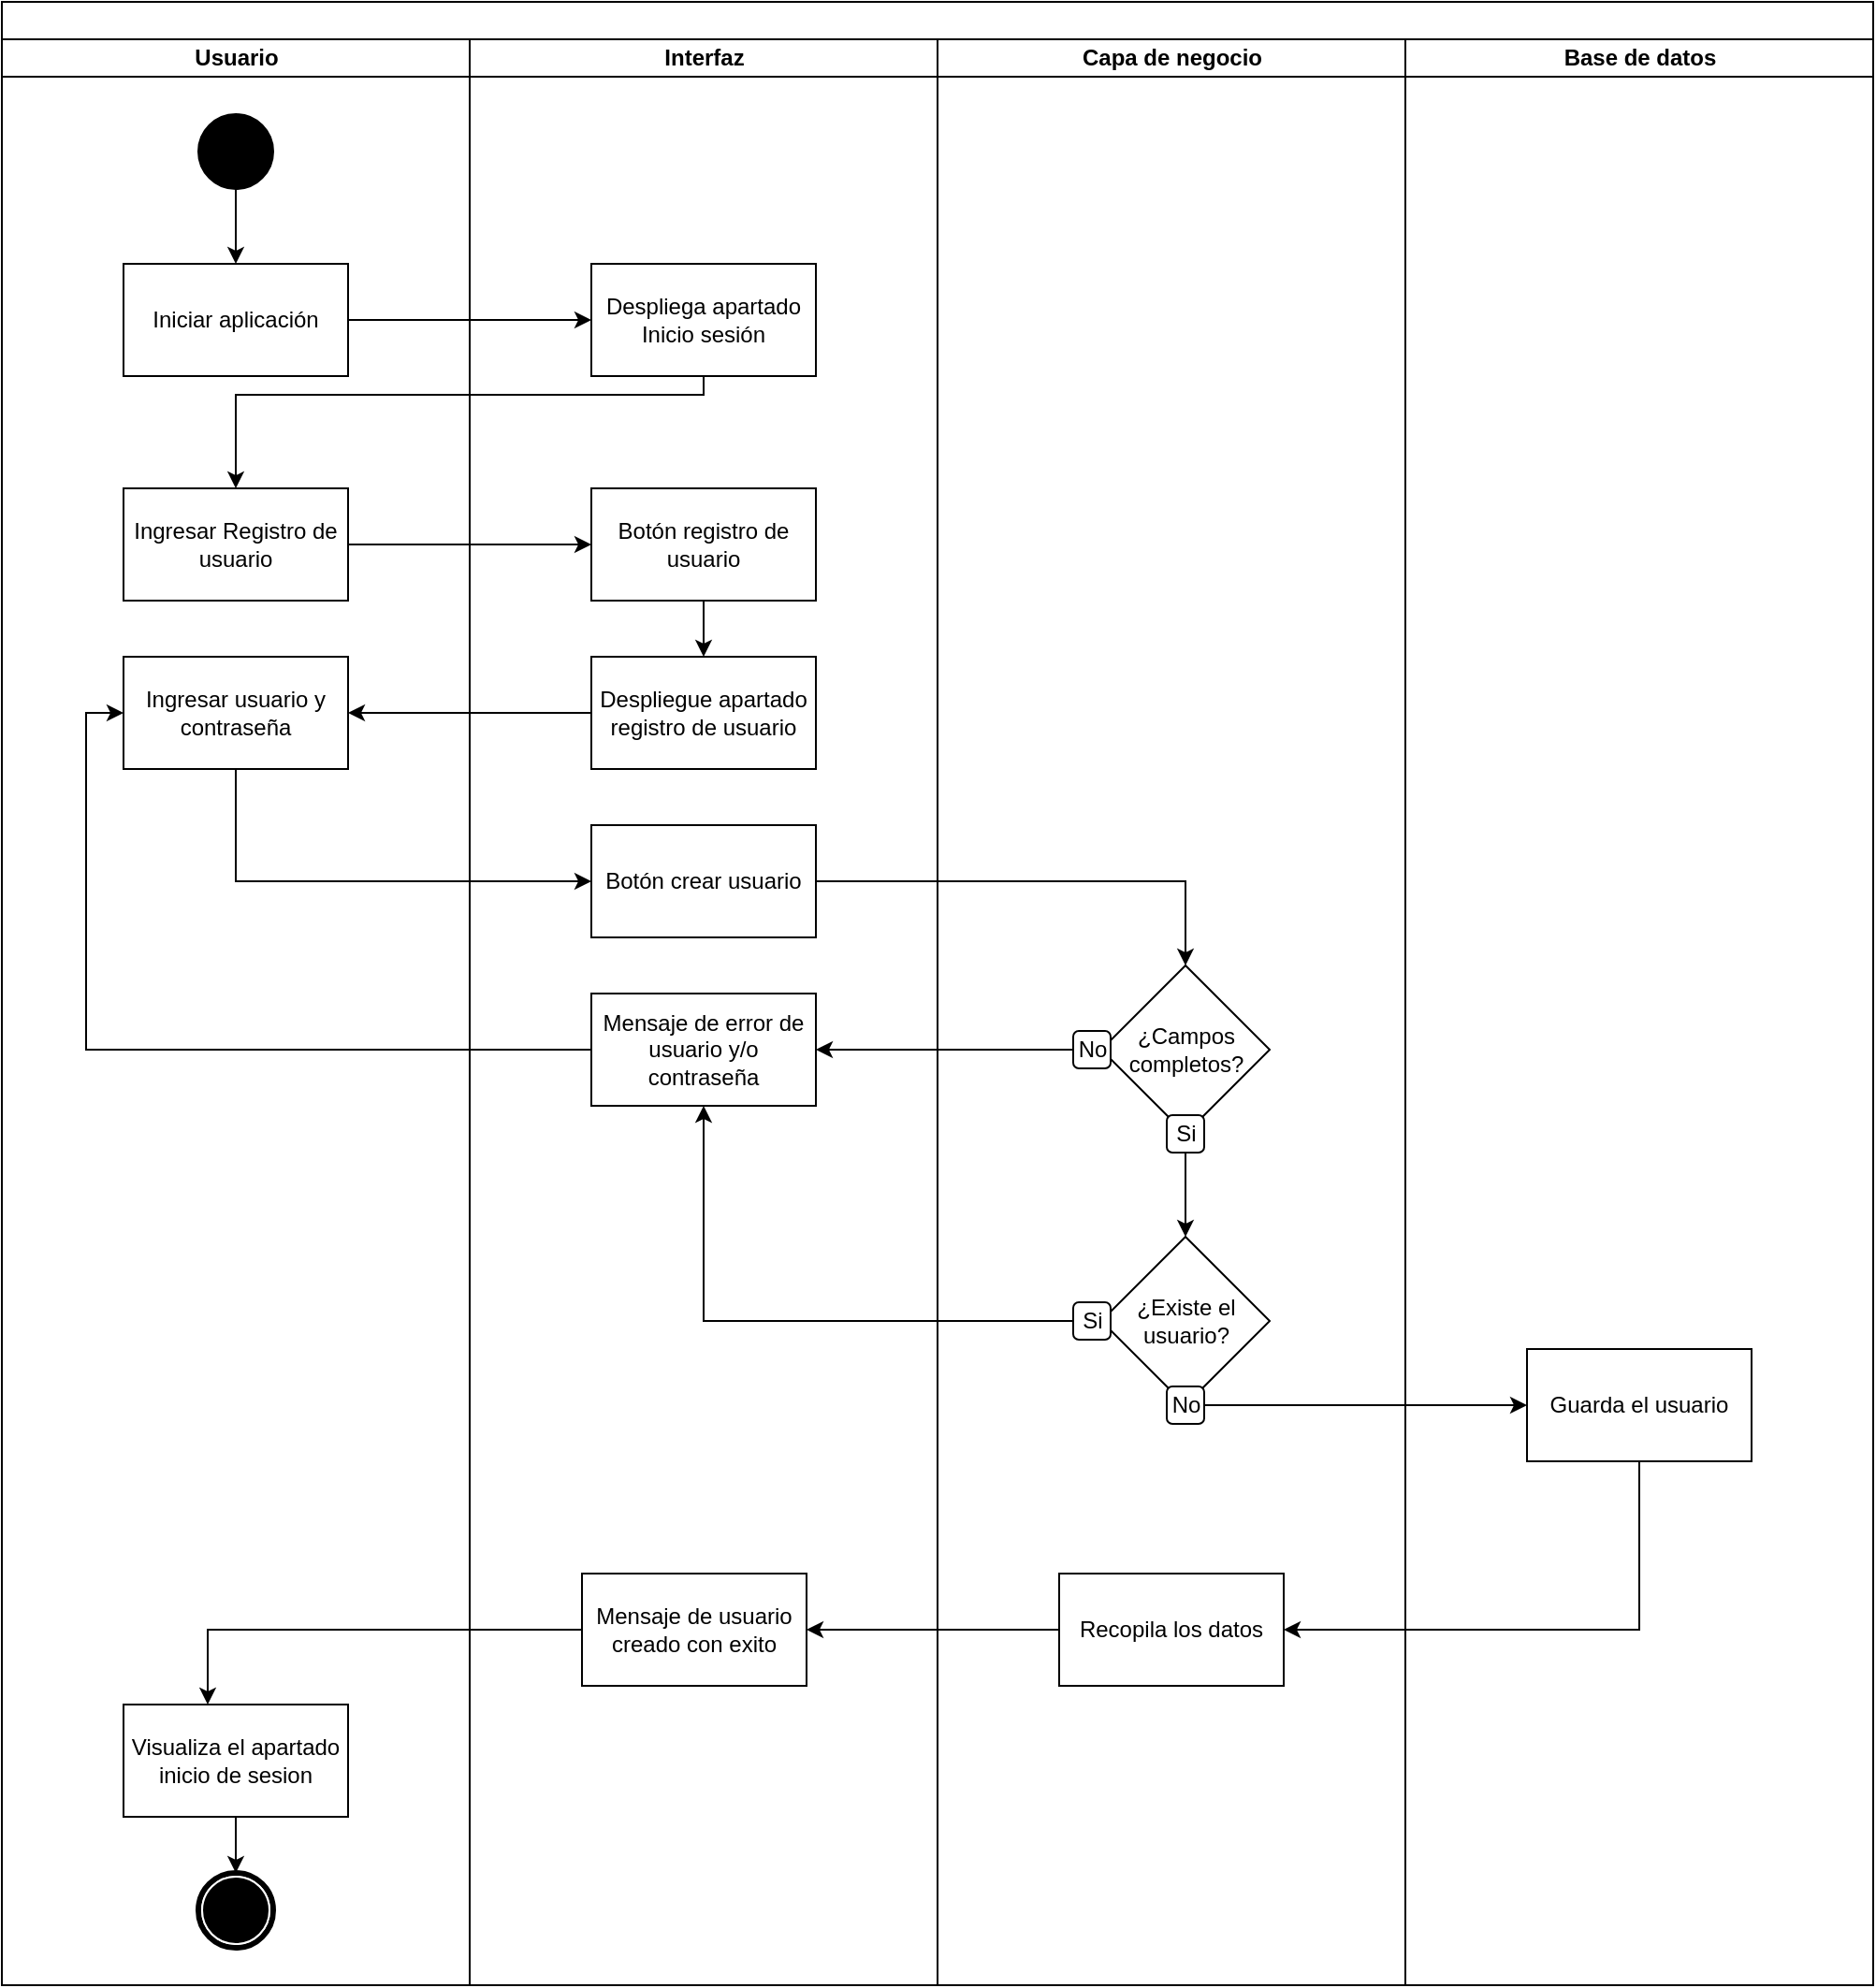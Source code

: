 <mxfile version="24.7.14">
  <diagram name="Página-1" id="3ERqFXelpWX4h_zWqFgs">
    <mxGraphModel grid="1" page="1" gridSize="10" guides="1" tooltips="1" connect="1" arrows="1" fold="1" pageScale="1" pageWidth="827" pageHeight="1169" math="0" shadow="0">
      <root>
        <mxCell id="0" />
        <mxCell id="1" parent="0" />
        <mxCell id="4J5Ed5LZJGo_F6osCuhS-1" value="" style="swimlane;html=1;childLayout=stackLayout;startSize=20;rounded=0;shadow=0;comic=0;labelBackgroundColor=none;strokeWidth=1;fontFamily=Verdana;fontSize=12;align=center;direction=east;" vertex="1" parent="1">
          <mxGeometry x="320" y="20" width="1000" height="1060" as="geometry">
            <mxRectangle y="20" width="70" height="30" as="alternateBounds" />
          </mxGeometry>
        </mxCell>
        <mxCell id="4J5Ed5LZJGo_F6osCuhS-2" value="Usuario" style="swimlane;html=1;startSize=20;" vertex="1" parent="4J5Ed5LZJGo_F6osCuhS-1">
          <mxGeometry y="20" width="250" height="1040" as="geometry" />
        </mxCell>
        <mxCell id="4J5Ed5LZJGo_F6osCuhS-3" style="edgeStyle=orthogonalEdgeStyle;rounded=0;orthogonalLoop=1;jettySize=auto;html=1;entryX=0.5;entryY=0;entryDx=0;entryDy=0;" edge="1" parent="4J5Ed5LZJGo_F6osCuhS-2" source="4J5Ed5LZJGo_F6osCuhS-4" target="4J5Ed5LZJGo_F6osCuhS-6">
          <mxGeometry relative="1" as="geometry" />
        </mxCell>
        <mxCell id="4J5Ed5LZJGo_F6osCuhS-4" value="" style="ellipse;whiteSpace=wrap;html=1;rounded=0;shadow=0;comic=0;labelBackgroundColor=none;strokeWidth=1;fillColor=#000000;fontFamily=Verdana;fontSize=12;align=center;" vertex="1" parent="4J5Ed5LZJGo_F6osCuhS-2">
          <mxGeometry x="105" y="40" width="40" height="40" as="geometry" />
        </mxCell>
        <mxCell id="4J5Ed5LZJGo_F6osCuhS-5" value="" style="shape=mxgraph.bpmn.shape;html=1;verticalLabelPosition=bottom;labelBackgroundColor=#ffffff;verticalAlign=top;perimeter=ellipsePerimeter;outline=end;symbol=terminate;rounded=0;shadow=0;comic=0;strokeWidth=1;fontFamily=Verdana;fontSize=12;align=center;" vertex="1" parent="4J5Ed5LZJGo_F6osCuhS-2">
          <mxGeometry x="105" y="980" width="40" height="40" as="geometry" />
        </mxCell>
        <mxCell id="4J5Ed5LZJGo_F6osCuhS-6" value="Iniciar aplicación" style="rounded=0;whiteSpace=wrap;html=1;" vertex="1" parent="4J5Ed5LZJGo_F6osCuhS-2">
          <mxGeometry x="65" y="120" width="120" height="60" as="geometry" />
        </mxCell>
        <mxCell id="4J5Ed5LZJGo_F6osCuhS-7" value="Ingresar Registro de usuario" style="whiteSpace=wrap;html=1;rounded=0;" vertex="1" parent="4J5Ed5LZJGo_F6osCuhS-2">
          <mxGeometry x="65" y="240" width="120" height="60" as="geometry" />
        </mxCell>
        <mxCell id="4J5Ed5LZJGo_F6osCuhS-8" style="edgeStyle=orthogonalEdgeStyle;rounded=0;orthogonalLoop=1;jettySize=auto;html=1;" edge="1" parent="4J5Ed5LZJGo_F6osCuhS-2" source="4J5Ed5LZJGo_F6osCuhS-9" target="4J5Ed5LZJGo_F6osCuhS-5">
          <mxGeometry relative="1" as="geometry" />
        </mxCell>
        <mxCell id="4J5Ed5LZJGo_F6osCuhS-9" value="Visualiza el apartado inicio de sesion" style="whiteSpace=wrap;html=1;rounded=0;" vertex="1" parent="4J5Ed5LZJGo_F6osCuhS-2">
          <mxGeometry x="65" y="890" width="120" height="60" as="geometry" />
        </mxCell>
        <mxCell id="4J5Ed5LZJGo_F6osCuhS-10" value="Ingresar usuario y contraseña" style="rounded=0;whiteSpace=wrap;html=1;" vertex="1" parent="4J5Ed5LZJGo_F6osCuhS-2">
          <mxGeometry x="65" y="330" width="120" height="60" as="geometry" />
        </mxCell>
        <mxCell id="4J5Ed5LZJGo_F6osCuhS-11" value="Interfaz" style="swimlane;html=1;startSize=20;" vertex="1" parent="4J5Ed5LZJGo_F6osCuhS-1">
          <mxGeometry x="250" y="20" width="250" height="1040" as="geometry" />
        </mxCell>
        <mxCell id="4J5Ed5LZJGo_F6osCuhS-12" value="Despliega apartado Inicio sesión" style="rounded=0;whiteSpace=wrap;html=1;" vertex="1" parent="4J5Ed5LZJGo_F6osCuhS-11">
          <mxGeometry x="65" y="120" width="120" height="60" as="geometry" />
        </mxCell>
        <mxCell id="4J5Ed5LZJGo_F6osCuhS-13" value="" style="edgeStyle=orthogonalEdgeStyle;rounded=0;orthogonalLoop=1;jettySize=auto;html=1;" edge="1" parent="4J5Ed5LZJGo_F6osCuhS-11" source="4J5Ed5LZJGo_F6osCuhS-14" target="4J5Ed5LZJGo_F6osCuhS-17">
          <mxGeometry relative="1" as="geometry" />
        </mxCell>
        <mxCell id="4J5Ed5LZJGo_F6osCuhS-14" value="Botón registro de usuario" style="whiteSpace=wrap;html=1;rounded=0;" vertex="1" parent="4J5Ed5LZJGo_F6osCuhS-11">
          <mxGeometry x="65" y="240" width="120" height="60" as="geometry" />
        </mxCell>
        <mxCell id="4J5Ed5LZJGo_F6osCuhS-15" value="Mensaje de error de usuario y/o contraseña" style="whiteSpace=wrap;html=1;rounded=0;" vertex="1" parent="4J5Ed5LZJGo_F6osCuhS-11">
          <mxGeometry x="65" y="510" width="120" height="60" as="geometry" />
        </mxCell>
        <mxCell id="4J5Ed5LZJGo_F6osCuhS-16" value="Mensaje de usuario creado con exito" style="whiteSpace=wrap;html=1;rounded=0;" vertex="1" parent="4J5Ed5LZJGo_F6osCuhS-11">
          <mxGeometry x="60" y="820" width="120" height="60" as="geometry" />
        </mxCell>
        <mxCell id="4J5Ed5LZJGo_F6osCuhS-17" value="Despliegue apartado registro de usuario" style="whiteSpace=wrap;html=1;rounded=0;" vertex="1" parent="4J5Ed5LZJGo_F6osCuhS-11">
          <mxGeometry x="65" y="330" width="120" height="60" as="geometry" />
        </mxCell>
        <mxCell id="4J5Ed5LZJGo_F6osCuhS-18" value="Botón crear usuario" style="whiteSpace=wrap;html=1;rounded=0;" vertex="1" parent="4J5Ed5LZJGo_F6osCuhS-11">
          <mxGeometry x="65" y="420" width="120" height="60" as="geometry" />
        </mxCell>
        <mxCell id="4J5Ed5LZJGo_F6osCuhS-19" value="Capa de negocio" style="swimlane;html=1;startSize=20;" vertex="1" parent="4J5Ed5LZJGo_F6osCuhS-1">
          <mxGeometry x="500" y="20" width="250" height="1040" as="geometry">
            <mxRectangle x="500" y="20" width="40" height="970" as="alternateBounds" />
          </mxGeometry>
        </mxCell>
        <mxCell id="4J5Ed5LZJGo_F6osCuhS-20" value="Recopila los datos" style="whiteSpace=wrap;html=1;rounded=0;" vertex="1" parent="4J5Ed5LZJGo_F6osCuhS-19">
          <mxGeometry x="65" y="820" width="120" height="60" as="geometry" />
        </mxCell>
        <mxCell id="4J5Ed5LZJGo_F6osCuhS-21" value="" style="group" connectable="0" vertex="1" parent="4J5Ed5LZJGo_F6osCuhS-19">
          <mxGeometry x="72.5" y="495" width="105" height="100" as="geometry" />
        </mxCell>
        <mxCell id="4J5Ed5LZJGo_F6osCuhS-22" value="¿Campos completos?" style="rhombus;whiteSpace=wrap;html=1;rounded=0;" vertex="1" parent="4J5Ed5LZJGo_F6osCuhS-21">
          <mxGeometry x="15" width="90" height="90" as="geometry" />
        </mxCell>
        <mxCell id="4J5Ed5LZJGo_F6osCuhS-23" value="No" style="rounded=1;whiteSpace=wrap;html=1;" vertex="1" parent="4J5Ed5LZJGo_F6osCuhS-21">
          <mxGeometry y="35" width="20" height="20" as="geometry" />
        </mxCell>
        <mxCell id="4J5Ed5LZJGo_F6osCuhS-24" value="Si" style="rounded=1;whiteSpace=wrap;html=1;" vertex="1" parent="4J5Ed5LZJGo_F6osCuhS-21">
          <mxGeometry x="50" y="80" width="20" height="20" as="geometry" />
        </mxCell>
        <mxCell id="4J5Ed5LZJGo_F6osCuhS-25" style="edgeStyle=orthogonalEdgeStyle;rounded=0;orthogonalLoop=1;jettySize=auto;html=1;exitX=0.5;exitY=1;exitDx=0;exitDy=0;entryX=0.5;entryY=0;entryDx=0;entryDy=0;" edge="1" parent="4J5Ed5LZJGo_F6osCuhS-19" source="4J5Ed5LZJGo_F6osCuhS-24" target="4J5Ed5LZJGo_F6osCuhS-27">
          <mxGeometry relative="1" as="geometry">
            <mxPoint x="132.5" y="680.0" as="targetPoint" />
          </mxGeometry>
        </mxCell>
        <mxCell id="4J5Ed5LZJGo_F6osCuhS-26" value="" style="group" connectable="0" vertex="1" parent="4J5Ed5LZJGo_F6osCuhS-19">
          <mxGeometry x="72.5" y="640" width="105" height="100" as="geometry" />
        </mxCell>
        <mxCell id="4J5Ed5LZJGo_F6osCuhS-27" value="¿Existe el usuario?" style="rhombus;whiteSpace=wrap;html=1;rounded=0;" vertex="1" parent="4J5Ed5LZJGo_F6osCuhS-26">
          <mxGeometry x="15" width="90" height="90" as="geometry" />
        </mxCell>
        <mxCell id="4J5Ed5LZJGo_F6osCuhS-28" value="Si" style="rounded=1;whiteSpace=wrap;html=1;" vertex="1" parent="4J5Ed5LZJGo_F6osCuhS-26">
          <mxGeometry y="35" width="20" height="20" as="geometry" />
        </mxCell>
        <mxCell id="4J5Ed5LZJGo_F6osCuhS-29" value="No" style="rounded=1;whiteSpace=wrap;html=1;" vertex="1" parent="4J5Ed5LZJGo_F6osCuhS-26">
          <mxGeometry x="50" y="80" width="20" height="20" as="geometry" />
        </mxCell>
        <mxCell id="4J5Ed5LZJGo_F6osCuhS-30" value="Base de datos" style="swimlane;html=1;startSize=20;" vertex="1" parent="4J5Ed5LZJGo_F6osCuhS-1">
          <mxGeometry x="750" y="20" width="250" height="1040" as="geometry">
            <mxRectangle x="500" y="20" width="40" height="970" as="alternateBounds" />
          </mxGeometry>
        </mxCell>
        <mxCell id="4J5Ed5LZJGo_F6osCuhS-31" value="Guarda el usuario" style="whiteSpace=wrap;html=1;rounded=0;" vertex="1" parent="4J5Ed5LZJGo_F6osCuhS-30">
          <mxGeometry x="65" y="700" width="120" height="60" as="geometry" />
        </mxCell>
        <mxCell id="4J5Ed5LZJGo_F6osCuhS-32" style="edgeStyle=orthogonalEdgeStyle;rounded=0;orthogonalLoop=1;jettySize=auto;html=1;entryX=0;entryY=0.5;entryDx=0;entryDy=0;" edge="1" parent="4J5Ed5LZJGo_F6osCuhS-1" source="4J5Ed5LZJGo_F6osCuhS-6" target="4J5Ed5LZJGo_F6osCuhS-12">
          <mxGeometry relative="1" as="geometry" />
        </mxCell>
        <mxCell id="4J5Ed5LZJGo_F6osCuhS-33" value="" style="edgeStyle=orthogonalEdgeStyle;rounded=0;orthogonalLoop=1;jettySize=auto;html=1;" edge="1" parent="4J5Ed5LZJGo_F6osCuhS-1" source="4J5Ed5LZJGo_F6osCuhS-12" target="4J5Ed5LZJGo_F6osCuhS-7">
          <mxGeometry relative="1" as="geometry">
            <Array as="points">
              <mxPoint x="375" y="210" />
              <mxPoint x="125" y="210" />
            </Array>
          </mxGeometry>
        </mxCell>
        <mxCell id="4J5Ed5LZJGo_F6osCuhS-34" value="" style="edgeStyle=orthogonalEdgeStyle;rounded=0;orthogonalLoop=1;jettySize=auto;html=1;entryX=0;entryY=0.5;entryDx=0;entryDy=0;exitX=1;exitY=0.5;exitDx=0;exitDy=0;" edge="1" parent="4J5Ed5LZJGo_F6osCuhS-1" source="4J5Ed5LZJGo_F6osCuhS-7" target="4J5Ed5LZJGo_F6osCuhS-14">
          <mxGeometry relative="1" as="geometry">
            <mxPoint x="210" y="290" as="sourcePoint" />
            <Array as="points" />
          </mxGeometry>
        </mxCell>
        <mxCell id="4J5Ed5LZJGo_F6osCuhS-35" value="" style="edgeStyle=orthogonalEdgeStyle;rounded=0;orthogonalLoop=1;jettySize=auto;html=1;" edge="1" parent="4J5Ed5LZJGo_F6osCuhS-1" source="4J5Ed5LZJGo_F6osCuhS-31" target="4J5Ed5LZJGo_F6osCuhS-20">
          <mxGeometry relative="1" as="geometry">
            <Array as="points">
              <mxPoint x="760" y="870" />
              <mxPoint x="760" y="870" />
            </Array>
          </mxGeometry>
        </mxCell>
        <mxCell id="4J5Ed5LZJGo_F6osCuhS-36" value="" style="edgeStyle=orthogonalEdgeStyle;rounded=0;orthogonalLoop=1;jettySize=auto;html=1;" edge="1" parent="4J5Ed5LZJGo_F6osCuhS-1" source="4J5Ed5LZJGo_F6osCuhS-20" target="4J5Ed5LZJGo_F6osCuhS-16">
          <mxGeometry relative="1" as="geometry" />
        </mxCell>
        <mxCell id="4J5Ed5LZJGo_F6osCuhS-37" style="edgeStyle=orthogonalEdgeStyle;rounded=0;orthogonalLoop=1;jettySize=auto;html=1;entryX=1;entryY=0.5;entryDx=0;entryDy=0;exitX=0;exitY=0.5;exitDx=0;exitDy=0;" edge="1" parent="4J5Ed5LZJGo_F6osCuhS-1" source="4J5Ed5LZJGo_F6osCuhS-23" target="4J5Ed5LZJGo_F6osCuhS-15">
          <mxGeometry relative="1" as="geometry">
            <mxPoint x="572.5" y="745.0" as="sourcePoint" />
          </mxGeometry>
        </mxCell>
        <mxCell id="4J5Ed5LZJGo_F6osCuhS-38" value="" style="edgeStyle=orthogonalEdgeStyle;rounded=0;orthogonalLoop=1;jettySize=auto;html=1;" edge="1" parent="4J5Ed5LZJGo_F6osCuhS-1" source="4J5Ed5LZJGo_F6osCuhS-16" target="4J5Ed5LZJGo_F6osCuhS-9">
          <mxGeometry relative="1" as="geometry">
            <Array as="points">
              <mxPoint x="110" y="870" />
            </Array>
          </mxGeometry>
        </mxCell>
        <mxCell id="4J5Ed5LZJGo_F6osCuhS-39" style="edgeStyle=orthogonalEdgeStyle;rounded=0;orthogonalLoop=1;jettySize=auto;html=1;entryX=1;entryY=0.5;entryDx=0;entryDy=0;" edge="1" parent="4J5Ed5LZJGo_F6osCuhS-1" source="4J5Ed5LZJGo_F6osCuhS-17" target="4J5Ed5LZJGo_F6osCuhS-10">
          <mxGeometry relative="1" as="geometry" />
        </mxCell>
        <mxCell id="4J5Ed5LZJGo_F6osCuhS-40" value="" style="edgeStyle=orthogonalEdgeStyle;rounded=0;orthogonalLoop=1;jettySize=auto;html=1;" edge="1" parent="4J5Ed5LZJGo_F6osCuhS-1" source="4J5Ed5LZJGo_F6osCuhS-10" target="4J5Ed5LZJGo_F6osCuhS-18">
          <mxGeometry relative="1" as="geometry">
            <Array as="points">
              <mxPoint x="125" y="470" />
            </Array>
          </mxGeometry>
        </mxCell>
        <mxCell id="4J5Ed5LZJGo_F6osCuhS-41" style="edgeStyle=orthogonalEdgeStyle;rounded=0;orthogonalLoop=1;jettySize=auto;html=1;entryX=0.5;entryY=0;entryDx=0;entryDy=0;" edge="1" parent="4J5Ed5LZJGo_F6osCuhS-1" source="4J5Ed5LZJGo_F6osCuhS-18" target="4J5Ed5LZJGo_F6osCuhS-22">
          <mxGeometry relative="1" as="geometry" />
        </mxCell>
        <mxCell id="4J5Ed5LZJGo_F6osCuhS-42" style="edgeStyle=orthogonalEdgeStyle;rounded=0;orthogonalLoop=1;jettySize=auto;html=1;entryX=0;entryY=0.5;entryDx=0;entryDy=0;" edge="1" parent="4J5Ed5LZJGo_F6osCuhS-1" source="4J5Ed5LZJGo_F6osCuhS-15" target="4J5Ed5LZJGo_F6osCuhS-10">
          <mxGeometry relative="1" as="geometry" />
        </mxCell>
        <mxCell id="4J5Ed5LZJGo_F6osCuhS-43" style="edgeStyle=orthogonalEdgeStyle;rounded=0;orthogonalLoop=1;jettySize=auto;html=1;entryX=0.5;entryY=1;entryDx=0;entryDy=0;" edge="1" parent="4J5Ed5LZJGo_F6osCuhS-1" source="4J5Ed5LZJGo_F6osCuhS-28" target="4J5Ed5LZJGo_F6osCuhS-15">
          <mxGeometry relative="1" as="geometry" />
        </mxCell>
        <mxCell id="4J5Ed5LZJGo_F6osCuhS-44" style="edgeStyle=orthogonalEdgeStyle;rounded=0;orthogonalLoop=1;jettySize=auto;html=1;entryX=0;entryY=0.5;entryDx=0;entryDy=0;" edge="1" parent="4J5Ed5LZJGo_F6osCuhS-1" source="4J5Ed5LZJGo_F6osCuhS-29" target="4J5Ed5LZJGo_F6osCuhS-31">
          <mxGeometry relative="1" as="geometry" />
        </mxCell>
      </root>
    </mxGraphModel>
  </diagram>
</mxfile>
